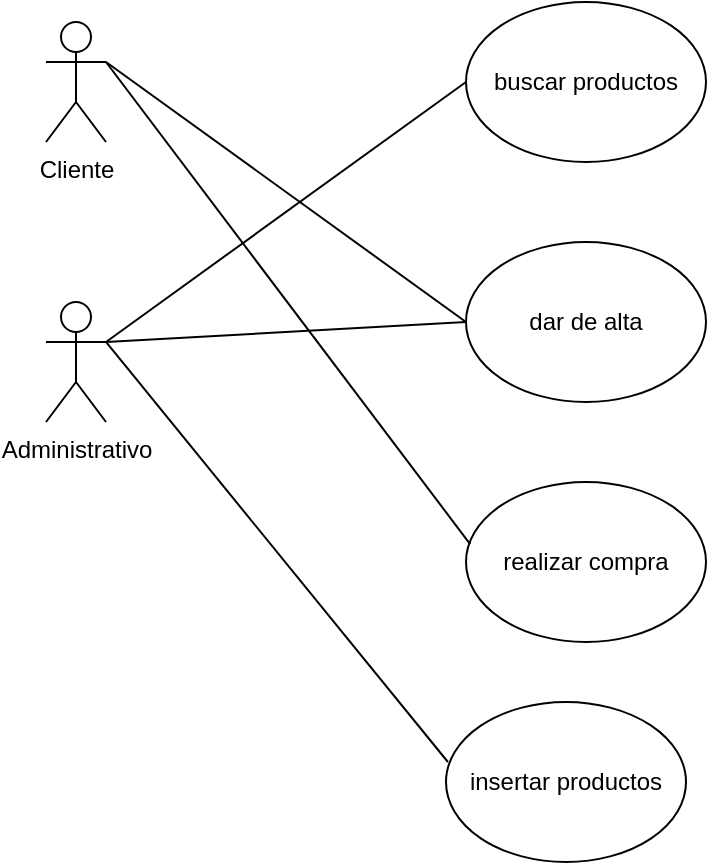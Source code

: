 <mxfile version="22.0.3" type="device">
  <diagram name="Página-1" id="aZ7KC9FLDntXYHf4Pf3Z">
    <mxGraphModel dx="712" dy="827" grid="1" gridSize="10" guides="1" tooltips="1" connect="1" arrows="1" fold="1" page="1" pageScale="1" pageWidth="827" pageHeight="1169" math="0" shadow="0">
      <root>
        <mxCell id="0" />
        <mxCell id="1" parent="0" />
        <mxCell id="FeCUDQAqSJcYlaIXvfbv-1" value="Cliente" style="shape=umlActor;verticalLabelPosition=bottom;verticalAlign=top;html=1;outlineConnect=0;" vertex="1" parent="1">
          <mxGeometry x="290" y="230" width="30" height="60" as="geometry" />
        </mxCell>
        <mxCell id="FeCUDQAqSJcYlaIXvfbv-2" value="Administrativo" style="shape=umlActor;verticalLabelPosition=bottom;verticalAlign=top;html=1;outlineConnect=0;" vertex="1" parent="1">
          <mxGeometry x="290" y="370" width="30" height="60" as="geometry" />
        </mxCell>
        <mxCell id="FeCUDQAqSJcYlaIXvfbv-4" value="buscar productos" style="ellipse;whiteSpace=wrap;html=1;" vertex="1" parent="1">
          <mxGeometry x="500" y="220" width="120" height="80" as="geometry" />
        </mxCell>
        <mxCell id="FeCUDQAqSJcYlaIXvfbv-5" value="" style="endArrow=none;html=1;rounded=0;entryX=0;entryY=0.5;entryDx=0;entryDy=0;exitX=1;exitY=0.333;exitDx=0;exitDy=0;exitPerimeter=0;" edge="1" parent="1" source="FeCUDQAqSJcYlaIXvfbv-1" target="FeCUDQAqSJcYlaIXvfbv-7">
          <mxGeometry width="50" height="50" relative="1" as="geometry">
            <mxPoint x="400" y="450" as="sourcePoint" />
            <mxPoint x="450" y="400" as="targetPoint" />
          </mxGeometry>
        </mxCell>
        <mxCell id="FeCUDQAqSJcYlaIXvfbv-6" value="" style="endArrow=none;html=1;rounded=0;entryX=0;entryY=0.5;entryDx=0;entryDy=0;exitX=1;exitY=0.333;exitDx=0;exitDy=0;exitPerimeter=0;" edge="1" parent="1" source="FeCUDQAqSJcYlaIXvfbv-2" target="FeCUDQAqSJcYlaIXvfbv-4">
          <mxGeometry width="50" height="50" relative="1" as="geometry">
            <mxPoint x="400" y="450" as="sourcePoint" />
            <mxPoint x="450" y="400" as="targetPoint" />
          </mxGeometry>
        </mxCell>
        <mxCell id="FeCUDQAqSJcYlaIXvfbv-7" value="dar de alta" style="ellipse;whiteSpace=wrap;html=1;" vertex="1" parent="1">
          <mxGeometry x="500" y="340" width="120" height="80" as="geometry" />
        </mxCell>
        <mxCell id="FeCUDQAqSJcYlaIXvfbv-8" value="realizar compra" style="ellipse;whiteSpace=wrap;html=1;" vertex="1" parent="1">
          <mxGeometry x="500" y="460" width="120" height="80" as="geometry" />
        </mxCell>
        <mxCell id="FeCUDQAqSJcYlaIXvfbv-9" value="insertar productos" style="ellipse;whiteSpace=wrap;html=1;" vertex="1" parent="1">
          <mxGeometry x="490" y="570" width="120" height="80" as="geometry" />
        </mxCell>
        <mxCell id="FeCUDQAqSJcYlaIXvfbv-10" value="" style="endArrow=none;html=1;rounded=0;entryX=0.008;entryY=0.375;entryDx=0;entryDy=0;entryPerimeter=0;exitX=1;exitY=0.333;exitDx=0;exitDy=0;exitPerimeter=0;" edge="1" parent="1" source="FeCUDQAqSJcYlaIXvfbv-2" target="FeCUDQAqSJcYlaIXvfbv-9">
          <mxGeometry width="50" height="50" relative="1" as="geometry">
            <mxPoint x="400" y="450" as="sourcePoint" />
            <mxPoint x="450" y="400" as="targetPoint" />
          </mxGeometry>
        </mxCell>
        <mxCell id="FeCUDQAqSJcYlaIXvfbv-11" value="" style="endArrow=none;html=1;rounded=0;entryX=0;entryY=0.5;entryDx=0;entryDy=0;" edge="1" parent="1" target="FeCUDQAqSJcYlaIXvfbv-7">
          <mxGeometry width="50" height="50" relative="1" as="geometry">
            <mxPoint x="320" y="390" as="sourcePoint" />
            <mxPoint x="450" y="400" as="targetPoint" />
          </mxGeometry>
        </mxCell>
        <mxCell id="FeCUDQAqSJcYlaIXvfbv-12" value="" style="endArrow=none;html=1;rounded=0;entryX=0.017;entryY=0.388;entryDx=0;entryDy=0;entryPerimeter=0;" edge="1" parent="1" target="FeCUDQAqSJcYlaIXvfbv-8">
          <mxGeometry width="50" height="50" relative="1" as="geometry">
            <mxPoint x="320" y="250" as="sourcePoint" />
            <mxPoint x="450" y="400" as="targetPoint" />
          </mxGeometry>
        </mxCell>
      </root>
    </mxGraphModel>
  </diagram>
</mxfile>
